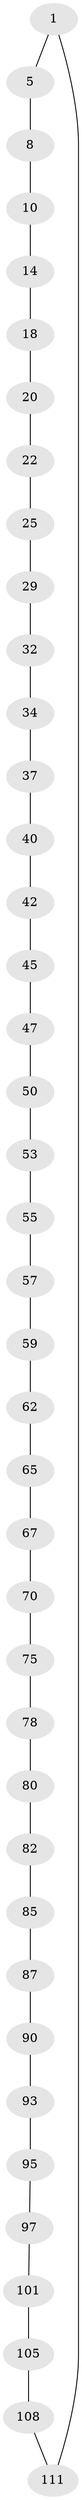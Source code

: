 // original degree distribution, {2: 1.0}
// Generated by graph-tools (version 1.1) at 2025/20/03/04/25 18:20:23]
// undirected, 40 vertices, 40 edges
graph export_dot {
graph [start="1"]
  node [color=gray90,style=filled];
  1 [super="+113+2"];
  5 [super="+6"];
  8 [super="+9"];
  10 [super="+11"];
  14 [super="+15"];
  18 [super="+19"];
  20 [super="+21"];
  22 [super="+23"];
  25 [super="+26"];
  29 [super="+30"];
  32 [super="+33"];
  34 [super="+35"];
  37 [super="+38"];
  40 [super="+41"];
  42 [super="+43"];
  45 [super="+46"];
  47 [super="+48"];
  50 [super="+51"];
  53 [super="+54"];
  55 [super="+56"];
  57 [super="+58"];
  59 [super="+60"];
  62 [super="+63"];
  65 [super="+66"];
  67 [super="+68"];
  70 [super="+71"];
  75 [super="+76"];
  78 [super="+79"];
  80 [super="+81"];
  82 [super="+83"];
  85 [super="+86"];
  87 [super="+88"];
  90 [super="+91"];
  93 [super="+94"];
  95 [super="+96"];
  97 [super="+98"];
  101 [super="+102"];
  105 [super="+106"];
  108 [super="+109"];
  111 [super="+112"];
  1 -- 111;
  1 -- 5;
  5 -- 8;
  8 -- 10;
  10 -- 14;
  14 -- 18;
  18 -- 20;
  20 -- 22;
  22 -- 25;
  25 -- 29;
  29 -- 32;
  32 -- 34;
  34 -- 37;
  37 -- 40;
  40 -- 42;
  42 -- 45;
  45 -- 47;
  47 -- 50;
  50 -- 53;
  53 -- 55;
  55 -- 57;
  57 -- 59;
  59 -- 62;
  62 -- 65;
  65 -- 67;
  67 -- 70;
  70 -- 75;
  75 -- 78;
  78 -- 80;
  80 -- 82;
  82 -- 85;
  85 -- 87;
  87 -- 90;
  90 -- 93;
  93 -- 95;
  95 -- 97;
  97 -- 101;
  101 -- 105;
  105 -- 108;
  108 -- 111;
}
